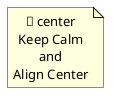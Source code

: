 {
  "sha1": "cte3mzp78q1tae50ckaf655iclf9e3m",
  "insertion": {
    "when": "2024-06-01T09:03:02.055Z",
    "url": "https://github.com/plantuml/plantuml/issues/134",
    "user": "plantuml@gmail.com"
  }
}
@startuml
skinparam noteTextAlignment center
note as N1
👑 center
Keep Calm
and
Align Center
end note
@enduml

